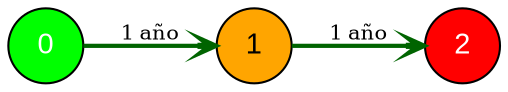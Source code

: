 digraph PlanOptimo {
    rankdir=LR;
    node [shape=circle, style=filled, fillcolor=lightblue, fontname=Arial];
    edge [color=darkgreen, arrowhead=vee, arrowsize=0.8];

    "0" [fillcolor=green, fontcolor=white];
    "1" [fillcolor=orange];
    "2" [fillcolor=red, fontcolor=white];

    "0" -> "1" [label="1 año", fontsize=10, color=darkgreen, penwidth=2.0];
    "1" -> "2" [label="1 año", fontsize=10, color=darkgreen, penwidth=2.0];
}

